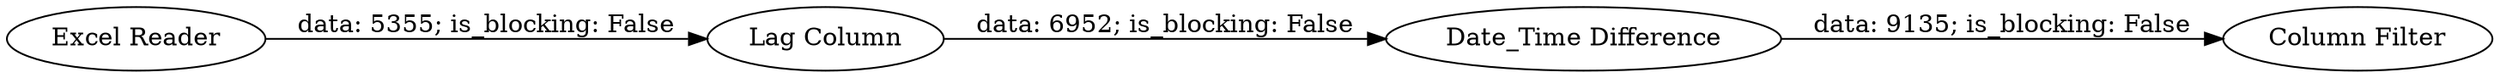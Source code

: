 digraph {
	"7949034222912654907_1" [label="Excel Reader"]
	"7949034222912654907_3" [label="Date_Time Difference"]
	"7949034222912654907_4" [label="Column Filter"]
	"7949034222912654907_2" [label="Lag Column"]
	"7949034222912654907_1" -> "7949034222912654907_2" [label="data: 5355; is_blocking: False"]
	"7949034222912654907_3" -> "7949034222912654907_4" [label="data: 9135; is_blocking: False"]
	"7949034222912654907_2" -> "7949034222912654907_3" [label="data: 6952; is_blocking: False"]
	rankdir=LR
}
